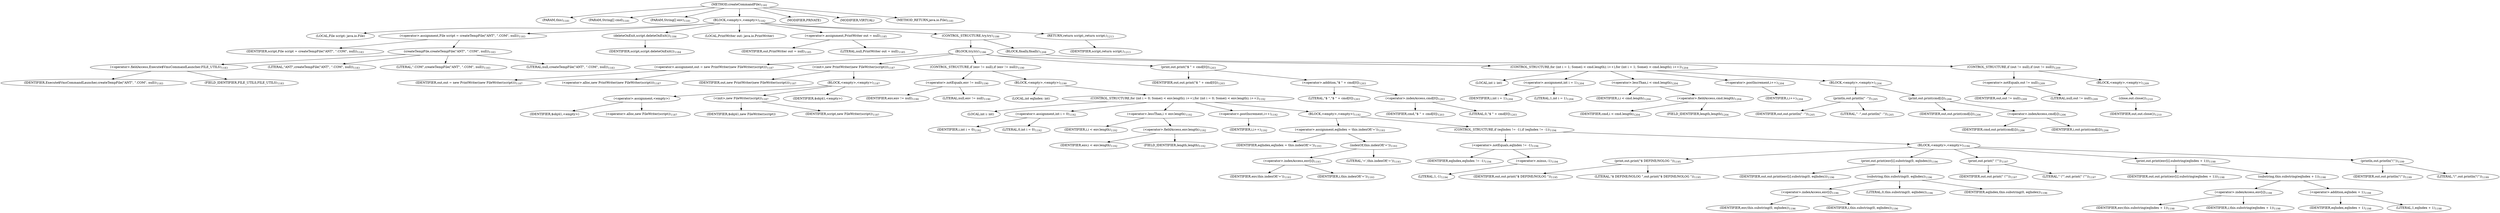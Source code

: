 digraph "createCommandFile" {  
"2499" [label = <(METHOD,createCommandFile)<SUB>1181</SUB>> ]
"2500" [label = <(PARAM,this)<SUB>1181</SUB>> ]
"2501" [label = <(PARAM,String[] cmd)<SUB>1181</SUB>> ]
"2502" [label = <(PARAM,String[] env)<SUB>1181</SUB>> ]
"2503" [label = <(BLOCK,&lt;empty&gt;,&lt;empty&gt;)<SUB>1182</SUB>> ]
"2504" [label = <(LOCAL,File script: java.io.File)> ]
"2505" [label = <(&lt;operator&gt;.assignment,File script = createTempFile(&quot;ANT&quot;, &quot;.COM&quot;, null))<SUB>1183</SUB>> ]
"2506" [label = <(IDENTIFIER,script,File script = createTempFile(&quot;ANT&quot;, &quot;.COM&quot;, null))<SUB>1183</SUB>> ]
"2507" [label = <(createTempFile,createTempFile(&quot;ANT&quot;, &quot;.COM&quot;, null))<SUB>1183</SUB>> ]
"2508" [label = <(&lt;operator&gt;.fieldAccess,Execute$VmsCommandLauncher.FILE_UTILS)<SUB>1183</SUB>> ]
"2509" [label = <(IDENTIFIER,Execute$VmsCommandLauncher,createTempFile(&quot;ANT&quot;, &quot;.COM&quot;, null))<SUB>1183</SUB>> ]
"2510" [label = <(FIELD_IDENTIFIER,FILE_UTILS,FILE_UTILS)<SUB>1183</SUB>> ]
"2511" [label = <(LITERAL,&quot;ANT&quot;,createTempFile(&quot;ANT&quot;, &quot;.COM&quot;, null))<SUB>1183</SUB>> ]
"2512" [label = <(LITERAL,&quot;.COM&quot;,createTempFile(&quot;ANT&quot;, &quot;.COM&quot;, null))<SUB>1183</SUB>> ]
"2513" [label = <(LITERAL,null,createTempFile(&quot;ANT&quot;, &quot;.COM&quot;, null))<SUB>1183</SUB>> ]
"2514" [label = <(deleteOnExit,script.deleteOnExit())<SUB>1184</SUB>> ]
"2515" [label = <(IDENTIFIER,script,script.deleteOnExit())<SUB>1184</SUB>> ]
"220" [label = <(LOCAL,PrintWriter out: java.io.PrintWriter)> ]
"2516" [label = <(&lt;operator&gt;.assignment,PrintWriter out = null)<SUB>1185</SUB>> ]
"2517" [label = <(IDENTIFIER,out,PrintWriter out = null)<SUB>1185</SUB>> ]
"2518" [label = <(LITERAL,null,PrintWriter out = null)<SUB>1185</SUB>> ]
"2519" [label = <(CONTROL_STRUCTURE,try,try)<SUB>1186</SUB>> ]
"2520" [label = <(BLOCK,try,try)<SUB>1186</SUB>> ]
"2521" [label = <(&lt;operator&gt;.assignment,out = new PrintWriter(new FileWriter(script)))<SUB>1187</SUB>> ]
"2522" [label = <(IDENTIFIER,out,out = new PrintWriter(new FileWriter(script)))<SUB>1187</SUB>> ]
"2523" [label = <(&lt;operator&gt;.alloc,new PrintWriter(new FileWriter(script)))<SUB>1187</SUB>> ]
"2524" [label = <(&lt;init&gt;,new PrintWriter(new FileWriter(script)))<SUB>1187</SUB>> ]
"219" [label = <(IDENTIFIER,out,new PrintWriter(new FileWriter(script)))<SUB>1187</SUB>> ]
"2525" [label = <(BLOCK,&lt;empty&gt;,&lt;empty&gt;)<SUB>1187</SUB>> ]
"2526" [label = <(&lt;operator&gt;.assignment,&lt;empty&gt;)> ]
"2527" [label = <(IDENTIFIER,$obj41,&lt;empty&gt;)> ]
"2528" [label = <(&lt;operator&gt;.alloc,new FileWriter(script))<SUB>1187</SUB>> ]
"2529" [label = <(&lt;init&gt;,new FileWriter(script))<SUB>1187</SUB>> ]
"2530" [label = <(IDENTIFIER,$obj41,new FileWriter(script))> ]
"2531" [label = <(IDENTIFIER,script,new FileWriter(script))<SUB>1187</SUB>> ]
"2532" [label = <(IDENTIFIER,$obj41,&lt;empty&gt;)> ]
"2533" [label = <(CONTROL_STRUCTURE,if (env != null),if (env != null))<SUB>1190</SUB>> ]
"2534" [label = <(&lt;operator&gt;.notEquals,env != null)<SUB>1190</SUB>> ]
"2535" [label = <(IDENTIFIER,env,env != null)<SUB>1190</SUB>> ]
"2536" [label = <(LITERAL,null,env != null)<SUB>1190</SUB>> ]
"2537" [label = <(BLOCK,&lt;empty&gt;,&lt;empty&gt;)<SUB>1190</SUB>> ]
"2538" [label = <(LOCAL,int eqIndex: int)> ]
"2539" [label = <(CONTROL_STRUCTURE,for (int i = 0; Some(i &lt; env.length); i++),for (int i = 0; Some(i &lt; env.length); i++))<SUB>1192</SUB>> ]
"2540" [label = <(LOCAL,int i: int)> ]
"2541" [label = <(&lt;operator&gt;.assignment,int i = 0)<SUB>1192</SUB>> ]
"2542" [label = <(IDENTIFIER,i,int i = 0)<SUB>1192</SUB>> ]
"2543" [label = <(LITERAL,0,int i = 0)<SUB>1192</SUB>> ]
"2544" [label = <(&lt;operator&gt;.lessThan,i &lt; env.length)<SUB>1192</SUB>> ]
"2545" [label = <(IDENTIFIER,i,i &lt; env.length)<SUB>1192</SUB>> ]
"2546" [label = <(&lt;operator&gt;.fieldAccess,env.length)<SUB>1192</SUB>> ]
"2547" [label = <(IDENTIFIER,env,i &lt; env.length)<SUB>1192</SUB>> ]
"2548" [label = <(FIELD_IDENTIFIER,length,length)<SUB>1192</SUB>> ]
"2549" [label = <(&lt;operator&gt;.postIncrement,i++)<SUB>1192</SUB>> ]
"2550" [label = <(IDENTIFIER,i,i++)<SUB>1192</SUB>> ]
"2551" [label = <(BLOCK,&lt;empty&gt;,&lt;empty&gt;)<SUB>1192</SUB>> ]
"2552" [label = <(&lt;operator&gt;.assignment,eqIndex = this.indexOf('='))<SUB>1193</SUB>> ]
"2553" [label = <(IDENTIFIER,eqIndex,eqIndex = this.indexOf('='))<SUB>1193</SUB>> ]
"2554" [label = <(indexOf,this.indexOf('='))<SUB>1193</SUB>> ]
"2555" [label = <(&lt;operator&gt;.indexAccess,env[i])<SUB>1193</SUB>> ]
"2556" [label = <(IDENTIFIER,env,this.indexOf('='))<SUB>1193</SUB>> ]
"2557" [label = <(IDENTIFIER,i,this.indexOf('='))<SUB>1193</SUB>> ]
"2558" [label = <(LITERAL,'=',this.indexOf('='))<SUB>1193</SUB>> ]
"2559" [label = <(CONTROL_STRUCTURE,if (eqIndex != -1),if (eqIndex != -1))<SUB>1194</SUB>> ]
"2560" [label = <(&lt;operator&gt;.notEquals,eqIndex != -1)<SUB>1194</SUB>> ]
"2561" [label = <(IDENTIFIER,eqIndex,eqIndex != -1)<SUB>1194</SUB>> ]
"2562" [label = <(&lt;operator&gt;.minus,-1)<SUB>1194</SUB>> ]
"2563" [label = <(LITERAL,1,-1)<SUB>1194</SUB>> ]
"2564" [label = <(BLOCK,&lt;empty&gt;,&lt;empty&gt;)<SUB>1194</SUB>> ]
"2565" [label = <(print,out.print(&quot;$ DEFINE/NOLOG &quot;))<SUB>1195</SUB>> ]
"2566" [label = <(IDENTIFIER,out,out.print(&quot;$ DEFINE/NOLOG &quot;))<SUB>1195</SUB>> ]
"2567" [label = <(LITERAL,&quot;$ DEFINE/NOLOG &quot;,out.print(&quot;$ DEFINE/NOLOG &quot;))<SUB>1195</SUB>> ]
"2568" [label = <(print,out.print(env[i].substring(0, eqIndex)))<SUB>1196</SUB>> ]
"2569" [label = <(IDENTIFIER,out,out.print(env[i].substring(0, eqIndex)))<SUB>1196</SUB>> ]
"2570" [label = <(substring,this.substring(0, eqIndex))<SUB>1196</SUB>> ]
"2571" [label = <(&lt;operator&gt;.indexAccess,env[i])<SUB>1196</SUB>> ]
"2572" [label = <(IDENTIFIER,env,this.substring(0, eqIndex))<SUB>1196</SUB>> ]
"2573" [label = <(IDENTIFIER,i,this.substring(0, eqIndex))<SUB>1196</SUB>> ]
"2574" [label = <(LITERAL,0,this.substring(0, eqIndex))<SUB>1196</SUB>> ]
"2575" [label = <(IDENTIFIER,eqIndex,this.substring(0, eqIndex))<SUB>1196</SUB>> ]
"2576" [label = <(print,out.print(&quot; \&quot;&quot;))<SUB>1197</SUB>> ]
"2577" [label = <(IDENTIFIER,out,out.print(&quot; \&quot;&quot;))<SUB>1197</SUB>> ]
"2578" [label = <(LITERAL,&quot; \&quot;&quot;,out.print(&quot; \&quot;&quot;))<SUB>1197</SUB>> ]
"2579" [label = <(print,out.print(env[i].substring(eqIndex + 1)))<SUB>1198</SUB>> ]
"2580" [label = <(IDENTIFIER,out,out.print(env[i].substring(eqIndex + 1)))<SUB>1198</SUB>> ]
"2581" [label = <(substring,this.substring(eqIndex + 1))<SUB>1198</SUB>> ]
"2582" [label = <(&lt;operator&gt;.indexAccess,env[i])<SUB>1198</SUB>> ]
"2583" [label = <(IDENTIFIER,env,this.substring(eqIndex + 1))<SUB>1198</SUB>> ]
"2584" [label = <(IDENTIFIER,i,this.substring(eqIndex + 1))<SUB>1198</SUB>> ]
"2585" [label = <(&lt;operator&gt;.addition,eqIndex + 1)<SUB>1198</SUB>> ]
"2586" [label = <(IDENTIFIER,eqIndex,eqIndex + 1)<SUB>1198</SUB>> ]
"2587" [label = <(LITERAL,1,eqIndex + 1)<SUB>1198</SUB>> ]
"2588" [label = <(println,out.println('\&quot;'))<SUB>1199</SUB>> ]
"2589" [label = <(IDENTIFIER,out,out.println('\&quot;'))<SUB>1199</SUB>> ]
"2590" [label = <(LITERAL,'\&quot;',out.println('\&quot;'))<SUB>1199</SUB>> ]
"2591" [label = <(print,out.print(&quot;$ &quot; + cmd[0]))<SUB>1203</SUB>> ]
"2592" [label = <(IDENTIFIER,out,out.print(&quot;$ &quot; + cmd[0]))<SUB>1203</SUB>> ]
"2593" [label = <(&lt;operator&gt;.addition,&quot;$ &quot; + cmd[0])<SUB>1203</SUB>> ]
"2594" [label = <(LITERAL,&quot;$ &quot;,&quot;$ &quot; + cmd[0])<SUB>1203</SUB>> ]
"2595" [label = <(&lt;operator&gt;.indexAccess,cmd[0])<SUB>1203</SUB>> ]
"2596" [label = <(IDENTIFIER,cmd,&quot;$ &quot; + cmd[0])<SUB>1203</SUB>> ]
"2597" [label = <(LITERAL,0,&quot;$ &quot; + cmd[0])<SUB>1203</SUB>> ]
"2598" [label = <(CONTROL_STRUCTURE,for (int i = 1; Some(i &lt; cmd.length); i++),for (int i = 1; Some(i &lt; cmd.length); i++))<SUB>1204</SUB>> ]
"2599" [label = <(LOCAL,int i: int)> ]
"2600" [label = <(&lt;operator&gt;.assignment,int i = 1)<SUB>1204</SUB>> ]
"2601" [label = <(IDENTIFIER,i,int i = 1)<SUB>1204</SUB>> ]
"2602" [label = <(LITERAL,1,int i = 1)<SUB>1204</SUB>> ]
"2603" [label = <(&lt;operator&gt;.lessThan,i &lt; cmd.length)<SUB>1204</SUB>> ]
"2604" [label = <(IDENTIFIER,i,i &lt; cmd.length)<SUB>1204</SUB>> ]
"2605" [label = <(&lt;operator&gt;.fieldAccess,cmd.length)<SUB>1204</SUB>> ]
"2606" [label = <(IDENTIFIER,cmd,i &lt; cmd.length)<SUB>1204</SUB>> ]
"2607" [label = <(FIELD_IDENTIFIER,length,length)<SUB>1204</SUB>> ]
"2608" [label = <(&lt;operator&gt;.postIncrement,i++)<SUB>1204</SUB>> ]
"2609" [label = <(IDENTIFIER,i,i++)<SUB>1204</SUB>> ]
"2610" [label = <(BLOCK,&lt;empty&gt;,&lt;empty&gt;)<SUB>1204</SUB>> ]
"2611" [label = <(println,out.println(&quot; -&quot;))<SUB>1205</SUB>> ]
"2612" [label = <(IDENTIFIER,out,out.println(&quot; -&quot;))<SUB>1205</SUB>> ]
"2613" [label = <(LITERAL,&quot; -&quot;,out.println(&quot; -&quot;))<SUB>1205</SUB>> ]
"2614" [label = <(print,out.print(cmd[i]))<SUB>1206</SUB>> ]
"2615" [label = <(IDENTIFIER,out,out.print(cmd[i]))<SUB>1206</SUB>> ]
"2616" [label = <(&lt;operator&gt;.indexAccess,cmd[i])<SUB>1206</SUB>> ]
"2617" [label = <(IDENTIFIER,cmd,out.print(cmd[i]))<SUB>1206</SUB>> ]
"2618" [label = <(IDENTIFIER,i,out.print(cmd[i]))<SUB>1206</SUB>> ]
"2619" [label = <(BLOCK,finally,finally)<SUB>1208</SUB>> ]
"2620" [label = <(CONTROL_STRUCTURE,if (out != null),if (out != null))<SUB>1209</SUB>> ]
"2621" [label = <(&lt;operator&gt;.notEquals,out != null)<SUB>1209</SUB>> ]
"2622" [label = <(IDENTIFIER,out,out != null)<SUB>1209</SUB>> ]
"2623" [label = <(LITERAL,null,out != null)<SUB>1209</SUB>> ]
"2624" [label = <(BLOCK,&lt;empty&gt;,&lt;empty&gt;)<SUB>1209</SUB>> ]
"2625" [label = <(close,out.close())<SUB>1210</SUB>> ]
"2626" [label = <(IDENTIFIER,out,out.close())<SUB>1210</SUB>> ]
"2627" [label = <(RETURN,return script;,return script;)<SUB>1213</SUB>> ]
"2628" [label = <(IDENTIFIER,script,return script;)<SUB>1213</SUB>> ]
"2629" [label = <(MODIFIER,PRIVATE)> ]
"2630" [label = <(MODIFIER,VIRTUAL)> ]
"2631" [label = <(METHOD_RETURN,java.io.File)<SUB>1181</SUB>> ]
  "2499" -> "2500" 
  "2499" -> "2501" 
  "2499" -> "2502" 
  "2499" -> "2503" 
  "2499" -> "2629" 
  "2499" -> "2630" 
  "2499" -> "2631" 
  "2503" -> "2504" 
  "2503" -> "2505" 
  "2503" -> "2514" 
  "2503" -> "220" 
  "2503" -> "2516" 
  "2503" -> "2519" 
  "2503" -> "2627" 
  "2505" -> "2506" 
  "2505" -> "2507" 
  "2507" -> "2508" 
  "2507" -> "2511" 
  "2507" -> "2512" 
  "2507" -> "2513" 
  "2508" -> "2509" 
  "2508" -> "2510" 
  "2514" -> "2515" 
  "2516" -> "2517" 
  "2516" -> "2518" 
  "2519" -> "2520" 
  "2519" -> "2619" 
  "2520" -> "2521" 
  "2520" -> "2524" 
  "2520" -> "2533" 
  "2520" -> "2591" 
  "2520" -> "2598" 
  "2521" -> "2522" 
  "2521" -> "2523" 
  "2524" -> "219" 
  "2524" -> "2525" 
  "2525" -> "2526" 
  "2525" -> "2529" 
  "2525" -> "2532" 
  "2526" -> "2527" 
  "2526" -> "2528" 
  "2529" -> "2530" 
  "2529" -> "2531" 
  "2533" -> "2534" 
  "2533" -> "2537" 
  "2534" -> "2535" 
  "2534" -> "2536" 
  "2537" -> "2538" 
  "2537" -> "2539" 
  "2539" -> "2540" 
  "2539" -> "2541" 
  "2539" -> "2544" 
  "2539" -> "2549" 
  "2539" -> "2551" 
  "2541" -> "2542" 
  "2541" -> "2543" 
  "2544" -> "2545" 
  "2544" -> "2546" 
  "2546" -> "2547" 
  "2546" -> "2548" 
  "2549" -> "2550" 
  "2551" -> "2552" 
  "2551" -> "2559" 
  "2552" -> "2553" 
  "2552" -> "2554" 
  "2554" -> "2555" 
  "2554" -> "2558" 
  "2555" -> "2556" 
  "2555" -> "2557" 
  "2559" -> "2560" 
  "2559" -> "2564" 
  "2560" -> "2561" 
  "2560" -> "2562" 
  "2562" -> "2563" 
  "2564" -> "2565" 
  "2564" -> "2568" 
  "2564" -> "2576" 
  "2564" -> "2579" 
  "2564" -> "2588" 
  "2565" -> "2566" 
  "2565" -> "2567" 
  "2568" -> "2569" 
  "2568" -> "2570" 
  "2570" -> "2571" 
  "2570" -> "2574" 
  "2570" -> "2575" 
  "2571" -> "2572" 
  "2571" -> "2573" 
  "2576" -> "2577" 
  "2576" -> "2578" 
  "2579" -> "2580" 
  "2579" -> "2581" 
  "2581" -> "2582" 
  "2581" -> "2585" 
  "2582" -> "2583" 
  "2582" -> "2584" 
  "2585" -> "2586" 
  "2585" -> "2587" 
  "2588" -> "2589" 
  "2588" -> "2590" 
  "2591" -> "2592" 
  "2591" -> "2593" 
  "2593" -> "2594" 
  "2593" -> "2595" 
  "2595" -> "2596" 
  "2595" -> "2597" 
  "2598" -> "2599" 
  "2598" -> "2600" 
  "2598" -> "2603" 
  "2598" -> "2608" 
  "2598" -> "2610" 
  "2600" -> "2601" 
  "2600" -> "2602" 
  "2603" -> "2604" 
  "2603" -> "2605" 
  "2605" -> "2606" 
  "2605" -> "2607" 
  "2608" -> "2609" 
  "2610" -> "2611" 
  "2610" -> "2614" 
  "2611" -> "2612" 
  "2611" -> "2613" 
  "2614" -> "2615" 
  "2614" -> "2616" 
  "2616" -> "2617" 
  "2616" -> "2618" 
  "2619" -> "2620" 
  "2620" -> "2621" 
  "2620" -> "2624" 
  "2621" -> "2622" 
  "2621" -> "2623" 
  "2624" -> "2625" 
  "2625" -> "2626" 
  "2627" -> "2628" 
}
